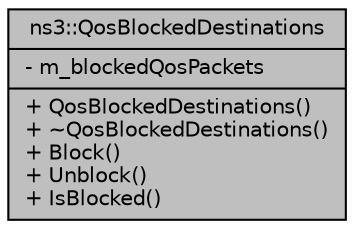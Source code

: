 digraph "ns3::QosBlockedDestinations"
{
  edge [fontname="Helvetica",fontsize="10",labelfontname="Helvetica",labelfontsize="10"];
  node [fontname="Helvetica",fontsize="10",shape=record];
  Node1 [label="{ns3::QosBlockedDestinations\n|- m_blockedQosPackets\l|+ QosBlockedDestinations()\l+ ~QosBlockedDestinations()\l+ Block()\l+ Unblock()\l+ IsBlocked()\l}",height=0.2,width=0.4,color="black", fillcolor="grey75", style="filled", fontcolor="black"];
}

